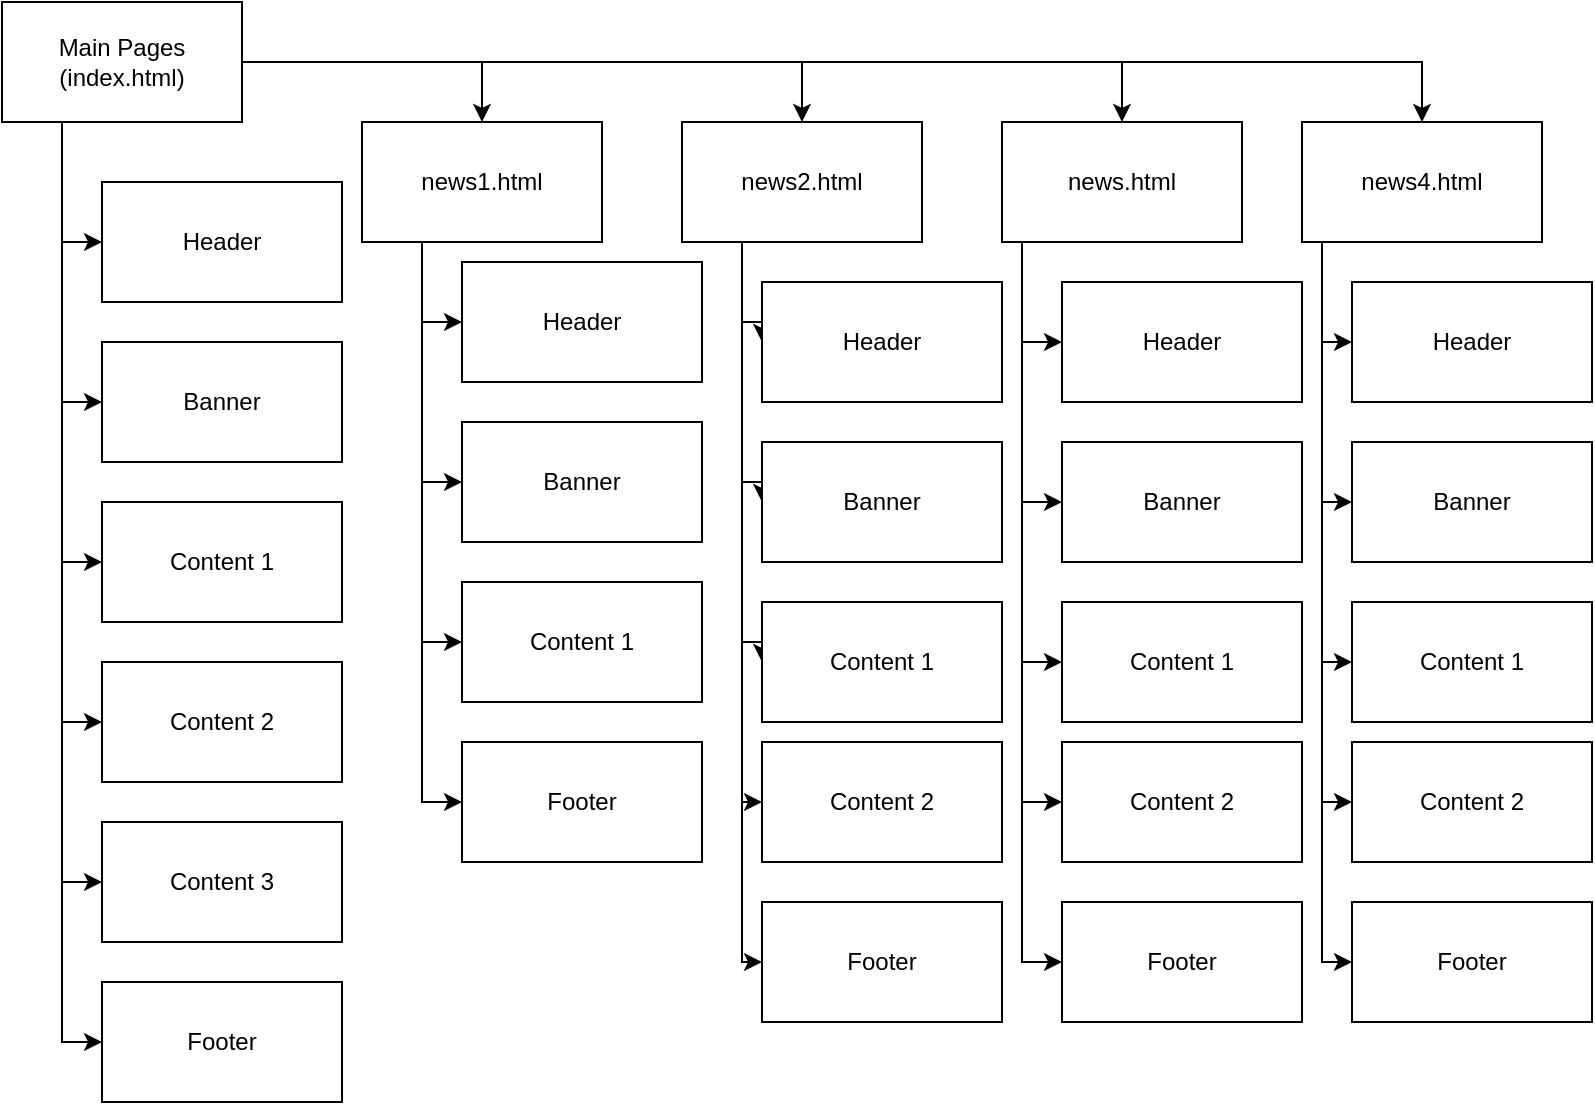<mxfile version="14.4.9" type="device"><diagram id="UHbQk1XOhb7B3OAevVdB" name="Page-1"><mxGraphModel dx="1125" dy="640" grid="1" gridSize="10" guides="1" tooltips="1" connect="1" arrows="1" fold="1" page="1" pageScale="1" pageWidth="827" pageHeight="1169" math="0" shadow="0"><root><mxCell id="0"/><mxCell id="1" parent="0"/><mxCell id="vuDXC4NpWDp82sHVBO72-8" style="edgeStyle=orthogonalEdgeStyle;rounded=0;orthogonalLoop=1;jettySize=auto;html=1;entryX=0;entryY=0.5;entryDx=0;entryDy=0;exitX=0.25;exitY=1;exitDx=0;exitDy=0;" edge="1" parent="1" source="vuDXC4NpWDp82sHVBO72-1" target="vuDXC4NpWDp82sHVBO72-2"><mxGeometry relative="1" as="geometry"/></mxCell><mxCell id="vuDXC4NpWDp82sHVBO72-10" style="edgeStyle=orthogonalEdgeStyle;rounded=0;orthogonalLoop=1;jettySize=auto;html=1;entryX=0;entryY=0.5;entryDx=0;entryDy=0;exitX=0.25;exitY=1;exitDx=0;exitDy=0;" edge="1" parent="1" source="vuDXC4NpWDp82sHVBO72-1" target="vuDXC4NpWDp82sHVBO72-3"><mxGeometry relative="1" as="geometry"><mxPoint x="80" y="250" as="targetPoint"/></mxGeometry></mxCell><mxCell id="vuDXC4NpWDp82sHVBO72-11" style="edgeStyle=orthogonalEdgeStyle;rounded=0;orthogonalLoop=1;jettySize=auto;html=1;entryX=0;entryY=0.5;entryDx=0;entryDy=0;exitX=0.25;exitY=1;exitDx=0;exitDy=0;" edge="1" parent="1" source="vuDXC4NpWDp82sHVBO72-1" target="vuDXC4NpWDp82sHVBO72-4"><mxGeometry relative="1" as="geometry"/></mxCell><mxCell id="vuDXC4NpWDp82sHVBO72-12" style="edgeStyle=orthogonalEdgeStyle;rounded=0;orthogonalLoop=1;jettySize=auto;html=1;entryX=0;entryY=0.5;entryDx=0;entryDy=0;exitX=0.25;exitY=1;exitDx=0;exitDy=0;" edge="1" parent="1" source="vuDXC4NpWDp82sHVBO72-1" target="vuDXC4NpWDp82sHVBO72-5"><mxGeometry relative="1" as="geometry"/></mxCell><mxCell id="vuDXC4NpWDp82sHVBO72-13" style="edgeStyle=orthogonalEdgeStyle;rounded=0;orthogonalLoop=1;jettySize=auto;html=1;entryX=0;entryY=0.5;entryDx=0;entryDy=0;exitX=0.25;exitY=1;exitDx=0;exitDy=0;" edge="1" parent="1" source="vuDXC4NpWDp82sHVBO72-1" target="vuDXC4NpWDp82sHVBO72-6"><mxGeometry relative="1" as="geometry"/></mxCell><mxCell id="vuDXC4NpWDp82sHVBO72-15" style="edgeStyle=orthogonalEdgeStyle;rounded=0;orthogonalLoop=1;jettySize=auto;html=1;entryX=0;entryY=0.5;entryDx=0;entryDy=0;exitX=0.25;exitY=1;exitDx=0;exitDy=0;" edge="1" parent="1" source="vuDXC4NpWDp82sHVBO72-1" target="vuDXC4NpWDp82sHVBO72-14"><mxGeometry relative="1" as="geometry"/></mxCell><mxCell id="vuDXC4NpWDp82sHVBO72-21" style="edgeStyle=orthogonalEdgeStyle;rounded=0;orthogonalLoop=1;jettySize=auto;html=1;entryX=0.5;entryY=0;entryDx=0;entryDy=0;" edge="1" parent="1" source="vuDXC4NpWDp82sHVBO72-1" target="vuDXC4NpWDp82sHVBO72-17"><mxGeometry relative="1" as="geometry"/></mxCell><mxCell id="vuDXC4NpWDp82sHVBO72-22" style="edgeStyle=orthogonalEdgeStyle;rounded=0;orthogonalLoop=1;jettySize=auto;html=1;entryX=0.5;entryY=0;entryDx=0;entryDy=0;" edge="1" parent="1" source="vuDXC4NpWDp82sHVBO72-1" target="vuDXC4NpWDp82sHVBO72-18"><mxGeometry relative="1" as="geometry"/></mxCell><mxCell id="vuDXC4NpWDp82sHVBO72-23" style="edgeStyle=orthogonalEdgeStyle;rounded=0;orthogonalLoop=1;jettySize=auto;html=1;entryX=0.5;entryY=0;entryDx=0;entryDy=0;" edge="1" parent="1" source="vuDXC4NpWDp82sHVBO72-1" target="vuDXC4NpWDp82sHVBO72-19"><mxGeometry relative="1" as="geometry"/></mxCell><mxCell id="vuDXC4NpWDp82sHVBO72-24" style="edgeStyle=orthogonalEdgeStyle;rounded=0;orthogonalLoop=1;jettySize=auto;html=1;entryX=0.5;entryY=0;entryDx=0;entryDy=0;" edge="1" parent="1" source="vuDXC4NpWDp82sHVBO72-1" target="vuDXC4NpWDp82sHVBO72-20"><mxGeometry relative="1" as="geometry"/></mxCell><mxCell id="vuDXC4NpWDp82sHVBO72-1" value="Main Pages&lt;br&gt;(index.html)" style="rounded=0;whiteSpace=wrap;html=1;" vertex="1" parent="1"><mxGeometry x="10" y="30" width="120" height="60" as="geometry"/></mxCell><mxCell id="vuDXC4NpWDp82sHVBO72-2" value="Header" style="whiteSpace=wrap;html=1;" vertex="1" parent="1"><mxGeometry x="60" y="120" width="120" height="60" as="geometry"/></mxCell><mxCell id="vuDXC4NpWDp82sHVBO72-3" value="Banner" style="whiteSpace=wrap;html=1;" vertex="1" parent="1"><mxGeometry x="60" y="200" width="120" height="60" as="geometry"/></mxCell><mxCell id="vuDXC4NpWDp82sHVBO72-4" value="Content 1" style="whiteSpace=wrap;html=1;" vertex="1" parent="1"><mxGeometry x="60" y="280" width="120" height="60" as="geometry"/></mxCell><mxCell id="vuDXC4NpWDp82sHVBO72-5" value="Content 2" style="whiteSpace=wrap;html=1;" vertex="1" parent="1"><mxGeometry x="60" y="360" width="120" height="60" as="geometry"/></mxCell><mxCell id="vuDXC4NpWDp82sHVBO72-6" value="Footer" style="whiteSpace=wrap;html=1;" vertex="1" parent="1"><mxGeometry x="60" y="520" width="120" height="60" as="geometry"/></mxCell><mxCell id="vuDXC4NpWDp82sHVBO72-14" value="Content 3" style="whiteSpace=wrap;html=1;" vertex="1" parent="1"><mxGeometry x="60" y="440" width="120" height="60" as="geometry"/></mxCell><mxCell id="vuDXC4NpWDp82sHVBO72-17" value="news1.html" style="whiteSpace=wrap;html=1;" vertex="1" parent="1"><mxGeometry x="190" y="90" width="120" height="60" as="geometry"/></mxCell><mxCell id="vuDXC4NpWDp82sHVBO72-64" style="edgeStyle=orthogonalEdgeStyle;rounded=0;orthogonalLoop=1;jettySize=auto;html=1;entryX=0;entryY=0.5;entryDx=0;entryDy=0;" edge="1" parent="1" source="vuDXC4NpWDp82sHVBO72-18" target="vuDXC4NpWDp82sHVBO72-56"><mxGeometry relative="1" as="geometry"><Array as="points"><mxPoint x="380" y="190"/></Array></mxGeometry></mxCell><mxCell id="vuDXC4NpWDp82sHVBO72-65" style="edgeStyle=orthogonalEdgeStyle;rounded=0;orthogonalLoop=1;jettySize=auto;html=1;exitX=0.5;exitY=1;exitDx=0;exitDy=0;entryX=0;entryY=0.5;entryDx=0;entryDy=0;" edge="1" parent="1" source="vuDXC4NpWDp82sHVBO72-18" target="vuDXC4NpWDp82sHVBO72-57"><mxGeometry relative="1" as="geometry"><Array as="points"><mxPoint x="380" y="150"/><mxPoint x="380" y="270"/></Array></mxGeometry></mxCell><mxCell id="vuDXC4NpWDp82sHVBO72-66" style="edgeStyle=orthogonalEdgeStyle;rounded=0;orthogonalLoop=1;jettySize=auto;html=1;entryX=0;entryY=0.5;entryDx=0;entryDy=0;" edge="1" parent="1" source="vuDXC4NpWDp82sHVBO72-18" target="vuDXC4NpWDp82sHVBO72-58"><mxGeometry relative="1" as="geometry"><Array as="points"><mxPoint x="380" y="350"/></Array></mxGeometry></mxCell><mxCell id="vuDXC4NpWDp82sHVBO72-67" style="edgeStyle=orthogonalEdgeStyle;rounded=0;orthogonalLoop=1;jettySize=auto;html=1;entryX=0;entryY=0.5;entryDx=0;entryDy=0;" edge="1" parent="1" source="vuDXC4NpWDp82sHVBO72-18" target="vuDXC4NpWDp82sHVBO72-60"><mxGeometry relative="1" as="geometry"><Array as="points"><mxPoint x="380" y="430"/></Array></mxGeometry></mxCell><mxCell id="vuDXC4NpWDp82sHVBO72-68" style="edgeStyle=orthogonalEdgeStyle;rounded=0;orthogonalLoop=1;jettySize=auto;html=1;entryX=0;entryY=0.5;entryDx=0;entryDy=0;" edge="1" parent="1" source="vuDXC4NpWDp82sHVBO72-18" target="vuDXC4NpWDp82sHVBO72-59"><mxGeometry relative="1" as="geometry"><Array as="points"><mxPoint x="380" y="510"/></Array></mxGeometry></mxCell><mxCell id="vuDXC4NpWDp82sHVBO72-18" value="news2.html" style="whiteSpace=wrap;html=1;" vertex="1" parent="1"><mxGeometry x="350" y="90" width="120" height="60" as="geometry"/></mxCell><mxCell id="vuDXC4NpWDp82sHVBO72-83" style="edgeStyle=orthogonalEdgeStyle;rounded=0;orthogonalLoop=1;jettySize=auto;html=1;entryX=0;entryY=0.5;entryDx=0;entryDy=0;" edge="1" parent="1" source="vuDXC4NpWDp82sHVBO72-19" target="vuDXC4NpWDp82sHVBO72-71"><mxGeometry relative="1" as="geometry"><Array as="points"><mxPoint x="520" y="200"/></Array></mxGeometry></mxCell><mxCell id="vuDXC4NpWDp82sHVBO72-84" style="edgeStyle=orthogonalEdgeStyle;rounded=0;orthogonalLoop=1;jettySize=auto;html=1;entryX=0;entryY=0.5;entryDx=0;entryDy=0;" edge="1" parent="1" source="vuDXC4NpWDp82sHVBO72-19" target="vuDXC4NpWDp82sHVBO72-72"><mxGeometry relative="1" as="geometry"><Array as="points"><mxPoint x="520" y="280"/></Array></mxGeometry></mxCell><mxCell id="vuDXC4NpWDp82sHVBO72-85" style="edgeStyle=orthogonalEdgeStyle;rounded=0;orthogonalLoop=1;jettySize=auto;html=1;entryX=0;entryY=0.5;entryDx=0;entryDy=0;" edge="1" parent="1" source="vuDXC4NpWDp82sHVBO72-19" target="vuDXC4NpWDp82sHVBO72-73"><mxGeometry relative="1" as="geometry"><Array as="points"><mxPoint x="520" y="360"/></Array></mxGeometry></mxCell><mxCell id="vuDXC4NpWDp82sHVBO72-88" style="edgeStyle=orthogonalEdgeStyle;rounded=0;orthogonalLoop=1;jettySize=auto;html=1;entryX=0;entryY=0.5;entryDx=0;entryDy=0;" edge="1" parent="1" source="vuDXC4NpWDp82sHVBO72-19" target="vuDXC4NpWDp82sHVBO72-75"><mxGeometry relative="1" as="geometry"><Array as="points"><mxPoint x="520" y="430"/></Array></mxGeometry></mxCell><mxCell id="vuDXC4NpWDp82sHVBO72-89" style="edgeStyle=orthogonalEdgeStyle;rounded=0;orthogonalLoop=1;jettySize=auto;html=1;entryX=0;entryY=0.5;entryDx=0;entryDy=0;" edge="1" parent="1" source="vuDXC4NpWDp82sHVBO72-19" target="vuDXC4NpWDp82sHVBO72-74"><mxGeometry relative="1" as="geometry"><Array as="points"><mxPoint x="520" y="510"/></Array></mxGeometry></mxCell><mxCell id="vuDXC4NpWDp82sHVBO72-19" value="news.html" style="whiteSpace=wrap;html=1;" vertex="1" parent="1"><mxGeometry x="510" y="90" width="120" height="60" as="geometry"/></mxCell><mxCell id="vuDXC4NpWDp82sHVBO72-90" style="edgeStyle=orthogonalEdgeStyle;rounded=0;orthogonalLoop=1;jettySize=auto;html=1;entryX=0;entryY=0.5;entryDx=0;entryDy=0;" edge="1" parent="1" source="vuDXC4NpWDp82sHVBO72-20" target="vuDXC4NpWDp82sHVBO72-78"><mxGeometry relative="1" as="geometry"><Array as="points"><mxPoint x="670" y="200"/></Array></mxGeometry></mxCell><mxCell id="vuDXC4NpWDp82sHVBO72-92" style="edgeStyle=orthogonalEdgeStyle;rounded=0;orthogonalLoop=1;jettySize=auto;html=1;entryX=0;entryY=0.5;entryDx=0;entryDy=0;" edge="1" parent="1" source="vuDXC4NpWDp82sHVBO72-20" target="vuDXC4NpWDp82sHVBO72-79"><mxGeometry relative="1" as="geometry"><Array as="points"><mxPoint x="670" y="280"/></Array></mxGeometry></mxCell><mxCell id="vuDXC4NpWDp82sHVBO72-93" style="edgeStyle=orthogonalEdgeStyle;rounded=0;orthogonalLoop=1;jettySize=auto;html=1;entryX=0;entryY=0.5;entryDx=0;entryDy=0;" edge="1" parent="1" source="vuDXC4NpWDp82sHVBO72-20" target="vuDXC4NpWDp82sHVBO72-80"><mxGeometry relative="1" as="geometry"><Array as="points"><mxPoint x="670" y="360"/></Array></mxGeometry></mxCell><mxCell id="vuDXC4NpWDp82sHVBO72-94" style="edgeStyle=orthogonalEdgeStyle;rounded=0;orthogonalLoop=1;jettySize=auto;html=1;entryX=0;entryY=0.5;entryDx=0;entryDy=0;" edge="1" parent="1" source="vuDXC4NpWDp82sHVBO72-20" target="vuDXC4NpWDp82sHVBO72-82"><mxGeometry relative="1" as="geometry"><Array as="points"><mxPoint x="670" y="430"/></Array></mxGeometry></mxCell><mxCell id="vuDXC4NpWDp82sHVBO72-95" style="edgeStyle=orthogonalEdgeStyle;rounded=0;orthogonalLoop=1;jettySize=auto;html=1;entryX=0;entryY=0.5;entryDx=0;entryDy=0;" edge="1" parent="1" source="vuDXC4NpWDp82sHVBO72-20" target="vuDXC4NpWDp82sHVBO72-81"><mxGeometry relative="1" as="geometry"><Array as="points"><mxPoint x="670" y="510"/></Array></mxGeometry></mxCell><mxCell id="vuDXC4NpWDp82sHVBO72-20" value="news4.html" style="whiteSpace=wrap;html=1;" vertex="1" parent="1"><mxGeometry x="660" y="90" width="120" height="60" as="geometry"/></mxCell><mxCell id="vuDXC4NpWDp82sHVBO72-28" style="edgeStyle=orthogonalEdgeStyle;rounded=0;orthogonalLoop=1;jettySize=auto;html=1;entryX=0;entryY=0.5;entryDx=0;entryDy=0;exitX=0.25;exitY=1;exitDx=0;exitDy=0;" edge="1" parent="1" target="vuDXC4NpWDp82sHVBO72-34" source="vuDXC4NpWDp82sHVBO72-17"><mxGeometry relative="1" as="geometry"><mxPoint x="480" y="170" as="sourcePoint"/><Array as="points"><mxPoint x="220" y="190"/></Array></mxGeometry></mxCell><mxCell id="vuDXC4NpWDp82sHVBO72-29" style="edgeStyle=orthogonalEdgeStyle;rounded=0;orthogonalLoop=1;jettySize=auto;html=1;entryX=0;entryY=0.5;entryDx=0;entryDy=0;exitX=0.25;exitY=1;exitDx=0;exitDy=0;" edge="1" parent="1" target="vuDXC4NpWDp82sHVBO72-35" source="vuDXC4NpWDp82sHVBO72-17"><mxGeometry relative="1" as="geometry"><mxPoint x="490" y="330" as="targetPoint"/><mxPoint x="480" y="170" as="sourcePoint"/><Array as="points"><mxPoint x="220" y="270"/></Array></mxGeometry></mxCell><mxCell id="vuDXC4NpWDp82sHVBO72-30" style="edgeStyle=orthogonalEdgeStyle;rounded=0;orthogonalLoop=1;jettySize=auto;html=1;entryX=0;entryY=0.5;entryDx=0;entryDy=0;exitX=0.25;exitY=1;exitDx=0;exitDy=0;" edge="1" parent="1" target="vuDXC4NpWDp82sHVBO72-36" source="vuDXC4NpWDp82sHVBO72-17"><mxGeometry relative="1" as="geometry"><mxPoint x="480" y="170" as="sourcePoint"/><Array as="points"><mxPoint x="220" y="350"/></Array></mxGeometry></mxCell><mxCell id="vuDXC4NpWDp82sHVBO72-32" style="edgeStyle=orthogonalEdgeStyle;rounded=0;orthogonalLoop=1;jettySize=auto;html=1;entryX=0;entryY=0.5;entryDx=0;entryDy=0;exitX=0.25;exitY=1;exitDx=0;exitDy=0;" edge="1" parent="1" target="vuDXC4NpWDp82sHVBO72-38" source="vuDXC4NpWDp82sHVBO72-17"><mxGeometry relative="1" as="geometry"><mxPoint x="480" y="170" as="sourcePoint"/></mxGeometry></mxCell><mxCell id="vuDXC4NpWDp82sHVBO72-34" value="Header" style="whiteSpace=wrap;html=1;" vertex="1" parent="1"><mxGeometry x="240" y="160" width="120" height="60" as="geometry"/></mxCell><mxCell id="vuDXC4NpWDp82sHVBO72-35" value="Banner" style="whiteSpace=wrap;html=1;" vertex="1" parent="1"><mxGeometry x="240" y="240" width="120" height="60" as="geometry"/></mxCell><mxCell id="vuDXC4NpWDp82sHVBO72-36" value="Content 1" style="whiteSpace=wrap;html=1;" vertex="1" parent="1"><mxGeometry x="240" y="320" width="120" height="60" as="geometry"/></mxCell><mxCell id="vuDXC4NpWDp82sHVBO72-38" value="Footer" style="whiteSpace=wrap;html=1;" vertex="1" parent="1"><mxGeometry x="240" y="400" width="120" height="60" as="geometry"/></mxCell><mxCell id="vuDXC4NpWDp82sHVBO72-56" value="Header" style="whiteSpace=wrap;html=1;" vertex="1" parent="1"><mxGeometry x="390" y="170" width="120" height="60" as="geometry"/></mxCell><mxCell id="vuDXC4NpWDp82sHVBO72-57" value="Banner" style="whiteSpace=wrap;html=1;" vertex="1" parent="1"><mxGeometry x="390" y="250" width="120" height="60" as="geometry"/></mxCell><mxCell id="vuDXC4NpWDp82sHVBO72-58" value="Content 1" style="whiteSpace=wrap;html=1;" vertex="1" parent="1"><mxGeometry x="390" y="330" width="120" height="60" as="geometry"/></mxCell><mxCell id="vuDXC4NpWDp82sHVBO72-59" value="Footer" style="whiteSpace=wrap;html=1;" vertex="1" parent="1"><mxGeometry x="390" y="480" width="120" height="60" as="geometry"/></mxCell><mxCell id="vuDXC4NpWDp82sHVBO72-60" value="Content 2" style="whiteSpace=wrap;html=1;" vertex="1" parent="1"><mxGeometry x="390" y="400" width="120" height="60" as="geometry"/></mxCell><mxCell id="vuDXC4NpWDp82sHVBO72-71" value="Header" style="whiteSpace=wrap;html=1;" vertex="1" parent="1"><mxGeometry x="540" y="170" width="120" height="60" as="geometry"/></mxCell><mxCell id="vuDXC4NpWDp82sHVBO72-72" value="Banner" style="whiteSpace=wrap;html=1;" vertex="1" parent="1"><mxGeometry x="540" y="250" width="120" height="60" as="geometry"/></mxCell><mxCell id="vuDXC4NpWDp82sHVBO72-73" value="Content 1" style="whiteSpace=wrap;html=1;" vertex="1" parent="1"><mxGeometry x="540" y="330" width="120" height="60" as="geometry"/></mxCell><mxCell id="vuDXC4NpWDp82sHVBO72-74" value="Footer" style="whiteSpace=wrap;html=1;" vertex="1" parent="1"><mxGeometry x="540" y="480" width="120" height="60" as="geometry"/></mxCell><mxCell id="vuDXC4NpWDp82sHVBO72-75" value="Content 2" style="whiteSpace=wrap;html=1;" vertex="1" parent="1"><mxGeometry x="540" y="400" width="120" height="60" as="geometry"/></mxCell><mxCell id="vuDXC4NpWDp82sHVBO72-78" value="Header" style="whiteSpace=wrap;html=1;" vertex="1" parent="1"><mxGeometry x="685" y="170" width="120" height="60" as="geometry"/></mxCell><mxCell id="vuDXC4NpWDp82sHVBO72-79" value="Banner" style="whiteSpace=wrap;html=1;" vertex="1" parent="1"><mxGeometry x="685" y="250" width="120" height="60" as="geometry"/></mxCell><mxCell id="vuDXC4NpWDp82sHVBO72-80" value="Content 1" style="whiteSpace=wrap;html=1;" vertex="1" parent="1"><mxGeometry x="685" y="330" width="120" height="60" as="geometry"/></mxCell><mxCell id="vuDXC4NpWDp82sHVBO72-81" value="Footer" style="whiteSpace=wrap;html=1;" vertex="1" parent="1"><mxGeometry x="685" y="480" width="120" height="60" as="geometry"/></mxCell><mxCell id="vuDXC4NpWDp82sHVBO72-82" value="Content 2" style="whiteSpace=wrap;html=1;" vertex="1" parent="1"><mxGeometry x="685" y="400" width="120" height="60" as="geometry"/></mxCell></root></mxGraphModel></diagram></mxfile>